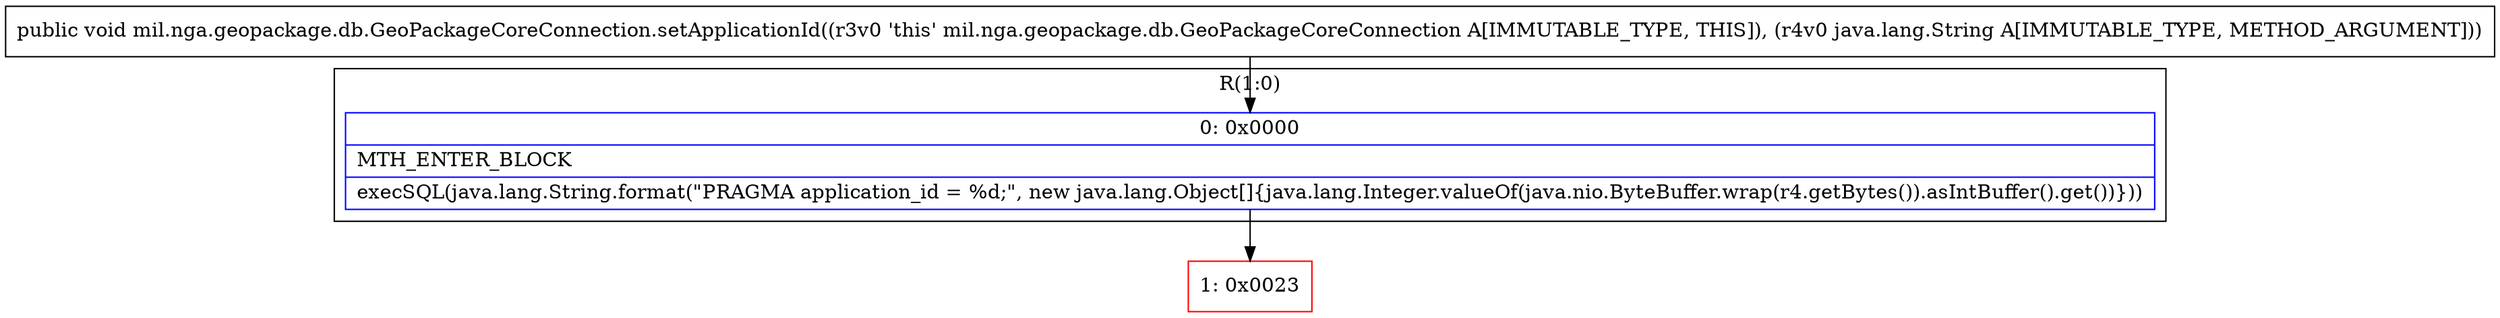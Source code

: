 digraph "CFG formil.nga.geopackage.db.GeoPackageCoreConnection.setApplicationId(Ljava\/lang\/String;)V" {
subgraph cluster_Region_673501112 {
label = "R(1:0)";
node [shape=record,color=blue];
Node_0 [shape=record,label="{0\:\ 0x0000|MTH_ENTER_BLOCK\l|execSQL(java.lang.String.format(\"PRAGMA application_id = %d;\", new java.lang.Object[]\{java.lang.Integer.valueOf(java.nio.ByteBuffer.wrap(r4.getBytes()).asIntBuffer().get())\}))\l}"];
}
Node_1 [shape=record,color=red,label="{1\:\ 0x0023}"];
MethodNode[shape=record,label="{public void mil.nga.geopackage.db.GeoPackageCoreConnection.setApplicationId((r3v0 'this' mil.nga.geopackage.db.GeoPackageCoreConnection A[IMMUTABLE_TYPE, THIS]), (r4v0 java.lang.String A[IMMUTABLE_TYPE, METHOD_ARGUMENT])) }"];
MethodNode -> Node_0;
Node_0 -> Node_1;
}

